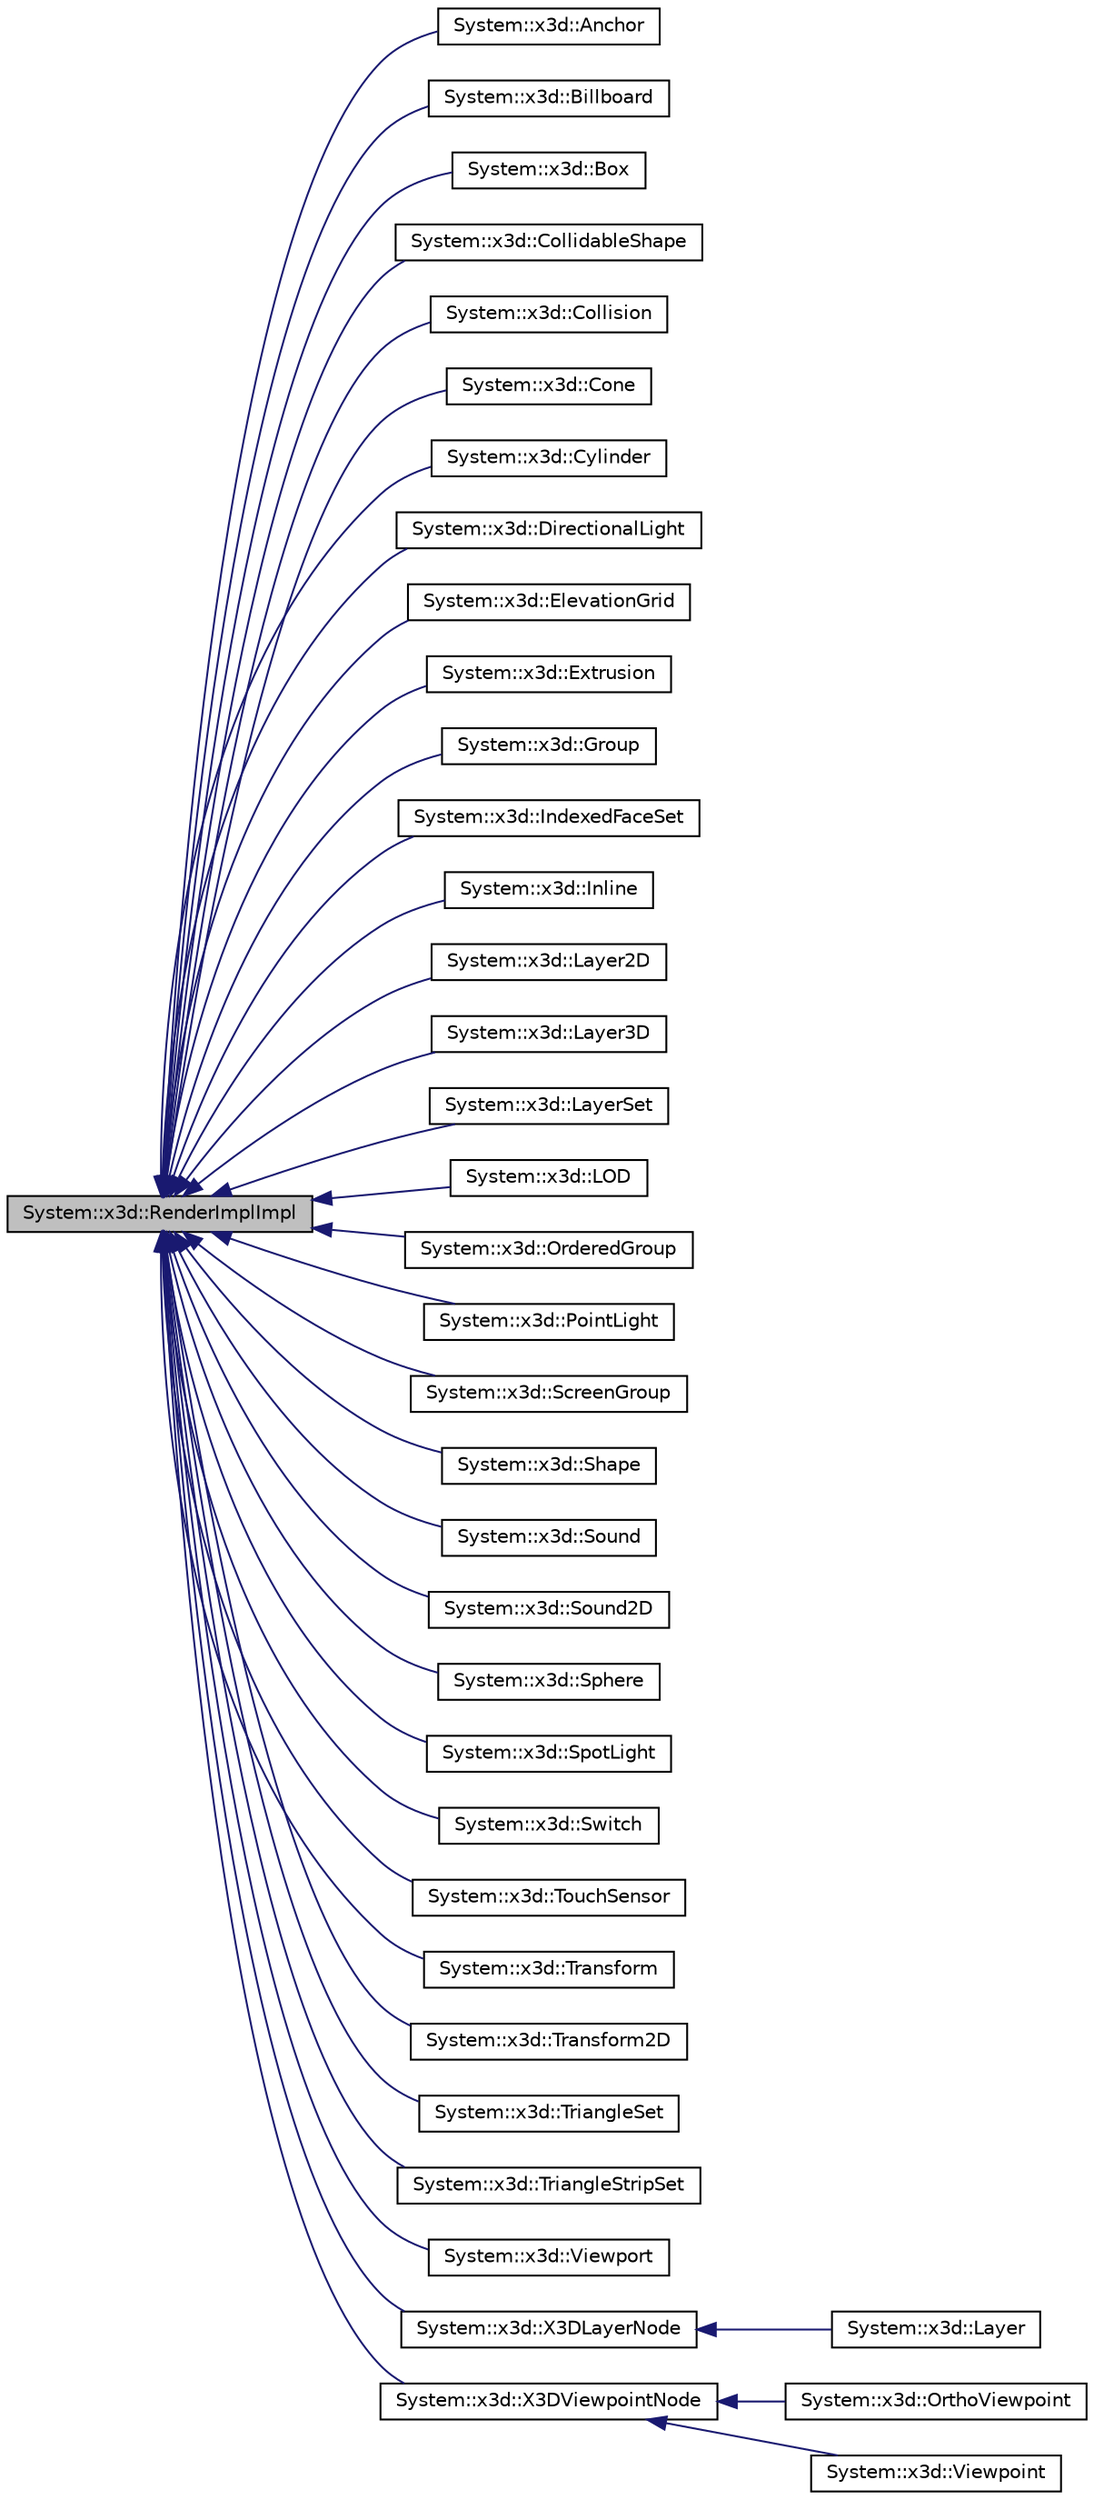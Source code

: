 digraph G
{
  edge [fontname="Helvetica",fontsize="10",labelfontname="Helvetica",labelfontsize="10"];
  node [fontname="Helvetica",fontsize="10",shape=record];
  rankdir="LR";
  Node1 [label="System::x3d::RenderImplImpl",height=0.2,width=0.4,color="black", fillcolor="grey75", style="filled" fontcolor="black"];
  Node1 -> Node2 [dir="back",color="midnightblue",fontsize="10",style="solid",fontname="Helvetica"];
  Node2 [label="System::x3d::Anchor",height=0.2,width=0.4,color="black", fillcolor="white", style="filled",URL="$class_system_1_1x3d_1_1_anchor.html"];
  Node1 -> Node3 [dir="back",color="midnightblue",fontsize="10",style="solid",fontname="Helvetica"];
  Node3 [label="System::x3d::Billboard",height=0.2,width=0.4,color="black", fillcolor="white", style="filled",URL="$class_system_1_1x3d_1_1_billboard.html"];
  Node1 -> Node4 [dir="back",color="midnightblue",fontsize="10",style="solid",fontname="Helvetica"];
  Node4 [label="System::x3d::Box",height=0.2,width=0.4,color="black", fillcolor="white", style="filled",URL="$class_system_1_1x3d_1_1_box.html"];
  Node1 -> Node5 [dir="back",color="midnightblue",fontsize="10",style="solid",fontname="Helvetica"];
  Node5 [label="System::x3d::CollidableShape",height=0.2,width=0.4,color="black", fillcolor="white", style="filled",URL="$class_system_1_1x3d_1_1_collidable_shape.html"];
  Node1 -> Node6 [dir="back",color="midnightblue",fontsize="10",style="solid",fontname="Helvetica"];
  Node6 [label="System::x3d::Collision",height=0.2,width=0.4,color="black", fillcolor="white", style="filled",URL="$class_system_1_1x3d_1_1_collision.html"];
  Node1 -> Node7 [dir="back",color="midnightblue",fontsize="10",style="solid",fontname="Helvetica"];
  Node7 [label="System::x3d::Cone",height=0.2,width=0.4,color="black", fillcolor="white", style="filled",URL="$class_system_1_1x3d_1_1_cone.html"];
  Node1 -> Node8 [dir="back",color="midnightblue",fontsize="10",style="solid",fontname="Helvetica"];
  Node8 [label="System::x3d::Cylinder",height=0.2,width=0.4,color="black", fillcolor="white", style="filled",URL="$class_system_1_1x3d_1_1_cylinder.html"];
  Node1 -> Node9 [dir="back",color="midnightblue",fontsize="10",style="solid",fontname="Helvetica"];
  Node9 [label="System::x3d::DirectionalLight",height=0.2,width=0.4,color="black", fillcolor="white", style="filled",URL="$class_system_1_1x3d_1_1_directional_light.html"];
  Node1 -> Node10 [dir="back",color="midnightblue",fontsize="10",style="solid",fontname="Helvetica"];
  Node10 [label="System::x3d::ElevationGrid",height=0.2,width=0.4,color="black", fillcolor="white", style="filled",URL="$class_system_1_1x3d_1_1_elevation_grid.html"];
  Node1 -> Node11 [dir="back",color="midnightblue",fontsize="10",style="solid",fontname="Helvetica"];
  Node11 [label="System::x3d::Extrusion",height=0.2,width=0.4,color="black", fillcolor="white", style="filled",URL="$class_system_1_1x3d_1_1_extrusion.html"];
  Node1 -> Node12 [dir="back",color="midnightblue",fontsize="10",style="solid",fontname="Helvetica"];
  Node12 [label="System::x3d::Group",height=0.2,width=0.4,color="black", fillcolor="white", style="filled",URL="$class_system_1_1x3d_1_1_group.html"];
  Node1 -> Node13 [dir="back",color="midnightblue",fontsize="10",style="solid",fontname="Helvetica"];
  Node13 [label="System::x3d::IndexedFaceSet",height=0.2,width=0.4,color="black", fillcolor="white", style="filled",URL="$class_system_1_1x3d_1_1_indexed_face_set.html"];
  Node1 -> Node14 [dir="back",color="midnightblue",fontsize="10",style="solid",fontname="Helvetica"];
  Node14 [label="System::x3d::Inline",height=0.2,width=0.4,color="black", fillcolor="white", style="filled",URL="$class_system_1_1x3d_1_1_inline.html"];
  Node1 -> Node15 [dir="back",color="midnightblue",fontsize="10",style="solid",fontname="Helvetica"];
  Node15 [label="System::x3d::Layer2D",height=0.2,width=0.4,color="black", fillcolor="white", style="filled",URL="$class_system_1_1x3d_1_1_layer2_d.html"];
  Node1 -> Node16 [dir="back",color="midnightblue",fontsize="10",style="solid",fontname="Helvetica"];
  Node16 [label="System::x3d::Layer3D",height=0.2,width=0.4,color="black", fillcolor="white", style="filled",URL="$class_system_1_1x3d_1_1_layer3_d.html"];
  Node1 -> Node17 [dir="back",color="midnightblue",fontsize="10",style="solid",fontname="Helvetica"];
  Node17 [label="System::x3d::LayerSet",height=0.2,width=0.4,color="black", fillcolor="white", style="filled",URL="$class_system_1_1x3d_1_1_layer_set.html"];
  Node1 -> Node18 [dir="back",color="midnightblue",fontsize="10",style="solid",fontname="Helvetica"];
  Node18 [label="System::x3d::LOD",height=0.2,width=0.4,color="black", fillcolor="white", style="filled",URL="$class_system_1_1x3d_1_1_l_o_d.html"];
  Node1 -> Node19 [dir="back",color="midnightblue",fontsize="10",style="solid",fontname="Helvetica"];
  Node19 [label="System::x3d::OrderedGroup",height=0.2,width=0.4,color="black", fillcolor="white", style="filled",URL="$class_system_1_1x3d_1_1_ordered_group.html"];
  Node1 -> Node20 [dir="back",color="midnightblue",fontsize="10",style="solid",fontname="Helvetica"];
  Node20 [label="System::x3d::PointLight",height=0.2,width=0.4,color="black", fillcolor="white", style="filled",URL="$class_system_1_1x3d_1_1_point_light.html"];
  Node1 -> Node21 [dir="back",color="midnightblue",fontsize="10",style="solid",fontname="Helvetica"];
  Node21 [label="System::x3d::ScreenGroup",height=0.2,width=0.4,color="black", fillcolor="white", style="filled",URL="$class_system_1_1x3d_1_1_screen_group.html"];
  Node1 -> Node22 [dir="back",color="midnightblue",fontsize="10",style="solid",fontname="Helvetica"];
  Node22 [label="System::x3d::Shape",height=0.2,width=0.4,color="black", fillcolor="white", style="filled",URL="$class_system_1_1x3d_1_1_shape.html"];
  Node1 -> Node23 [dir="back",color="midnightblue",fontsize="10",style="solid",fontname="Helvetica"];
  Node23 [label="System::x3d::Sound",height=0.2,width=0.4,color="black", fillcolor="white", style="filled",URL="$class_system_1_1x3d_1_1_sound.html"];
  Node1 -> Node24 [dir="back",color="midnightblue",fontsize="10",style="solid",fontname="Helvetica"];
  Node24 [label="System::x3d::Sound2D",height=0.2,width=0.4,color="black", fillcolor="white", style="filled",URL="$class_system_1_1x3d_1_1_sound2_d.html"];
  Node1 -> Node25 [dir="back",color="midnightblue",fontsize="10",style="solid",fontname="Helvetica"];
  Node25 [label="System::x3d::Sphere",height=0.2,width=0.4,color="black", fillcolor="white", style="filled",URL="$class_system_1_1x3d_1_1_sphere.html"];
  Node1 -> Node26 [dir="back",color="midnightblue",fontsize="10",style="solid",fontname="Helvetica"];
  Node26 [label="System::x3d::SpotLight",height=0.2,width=0.4,color="black", fillcolor="white", style="filled",URL="$class_system_1_1x3d_1_1_spot_light.html"];
  Node1 -> Node27 [dir="back",color="midnightblue",fontsize="10",style="solid",fontname="Helvetica"];
  Node27 [label="System::x3d::Switch",height=0.2,width=0.4,color="black", fillcolor="white", style="filled",URL="$class_system_1_1x3d_1_1_switch.html"];
  Node1 -> Node28 [dir="back",color="midnightblue",fontsize="10",style="solid",fontname="Helvetica"];
  Node28 [label="System::x3d::TouchSensor",height=0.2,width=0.4,color="black", fillcolor="white", style="filled",URL="$class_system_1_1x3d_1_1_touch_sensor.html"];
  Node1 -> Node29 [dir="back",color="midnightblue",fontsize="10",style="solid",fontname="Helvetica"];
  Node29 [label="System::x3d::Transform",height=0.2,width=0.4,color="black", fillcolor="white", style="filled",URL="$class_system_1_1x3d_1_1_transform.html"];
  Node1 -> Node30 [dir="back",color="midnightblue",fontsize="10",style="solid",fontname="Helvetica"];
  Node30 [label="System::x3d::Transform2D",height=0.2,width=0.4,color="black", fillcolor="white", style="filled",URL="$class_system_1_1x3d_1_1_transform2_d.html"];
  Node1 -> Node31 [dir="back",color="midnightblue",fontsize="10",style="solid",fontname="Helvetica"];
  Node31 [label="System::x3d::TriangleSet",height=0.2,width=0.4,color="black", fillcolor="white", style="filled",URL="$class_system_1_1x3d_1_1_triangle_set.html"];
  Node1 -> Node32 [dir="back",color="midnightblue",fontsize="10",style="solid",fontname="Helvetica"];
  Node32 [label="System::x3d::TriangleStripSet",height=0.2,width=0.4,color="black", fillcolor="white", style="filled",URL="$class_system_1_1x3d_1_1_triangle_strip_set.html"];
  Node1 -> Node33 [dir="back",color="midnightblue",fontsize="10",style="solid",fontname="Helvetica"];
  Node33 [label="System::x3d::Viewport",height=0.2,width=0.4,color="black", fillcolor="white", style="filled",URL="$class_system_1_1x3d_1_1_viewport.html"];
  Node1 -> Node34 [dir="back",color="midnightblue",fontsize="10",style="solid",fontname="Helvetica"];
  Node34 [label="System::x3d::X3DLayerNode",height=0.2,width=0.4,color="black", fillcolor="white", style="filled",URL="$class_system_1_1x3d_1_1_x3_d_layer_node.html"];
  Node34 -> Node35 [dir="back",color="midnightblue",fontsize="10",style="solid",fontname="Helvetica"];
  Node35 [label="System::x3d::Layer",height=0.2,width=0.4,color="black", fillcolor="white", style="filled",URL="$class_system_1_1x3d_1_1_layer.html"];
  Node1 -> Node36 [dir="back",color="midnightblue",fontsize="10",style="solid",fontname="Helvetica"];
  Node36 [label="System::x3d::X3DViewpointNode",height=0.2,width=0.4,color="black", fillcolor="white", style="filled",URL="$class_system_1_1x3d_1_1_x3_d_viewpoint_node.html"];
  Node36 -> Node37 [dir="back",color="midnightblue",fontsize="10",style="solid",fontname="Helvetica"];
  Node37 [label="System::x3d::OrthoViewpoint",height=0.2,width=0.4,color="black", fillcolor="white", style="filled",URL="$class_system_1_1x3d_1_1_ortho_viewpoint.html"];
  Node36 -> Node38 [dir="back",color="midnightblue",fontsize="10",style="solid",fontname="Helvetica"];
  Node38 [label="System::x3d::Viewpoint",height=0.2,width=0.4,color="black", fillcolor="white", style="filled",URL="$class_system_1_1x3d_1_1_viewpoint.html"];
}
